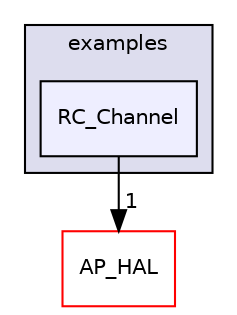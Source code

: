 digraph "libraries/RC_Channel/examples/RC_Channel" {
  compound=true
  node [ fontsize="10", fontname="Helvetica"];
  edge [ labelfontsize="10", labelfontname="Helvetica"];
  subgraph clusterdir_87a8b0964ceaca0c3f55018258a8a9ad {
    graph [ bgcolor="#ddddee", pencolor="black", label="examples" fontname="Helvetica", fontsize="10", URL="dir_87a8b0964ceaca0c3f55018258a8a9ad.html"]
  dir_32871a3cbaed166b01bcfff43e99c54a [shape=box, label="RC_Channel", style="filled", fillcolor="#eeeeff", pencolor="black", URL="dir_32871a3cbaed166b01bcfff43e99c54a.html"];
  }
  dir_1cbc10423b2512b31103883361e0123b [shape=box label="AP_HAL" fillcolor="white" style="filled" color="red" URL="dir_1cbc10423b2512b31103883361e0123b.html"];
  dir_32871a3cbaed166b01bcfff43e99c54a->dir_1cbc10423b2512b31103883361e0123b [headlabel="1", labeldistance=1.5 headhref="dir_000187_000057.html"];
}

